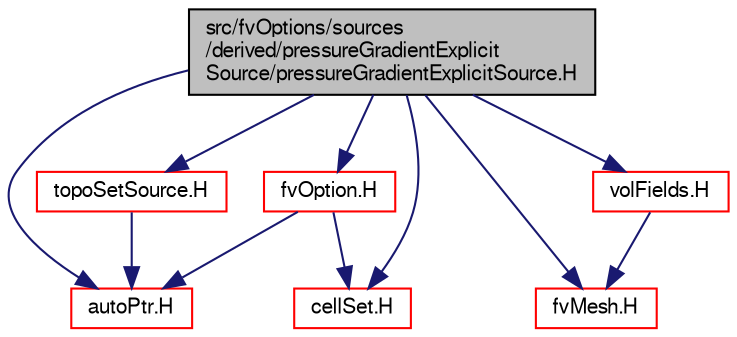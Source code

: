 digraph "src/fvOptions/sources/derived/pressureGradientExplicitSource/pressureGradientExplicitSource.H"
{
  bgcolor="transparent";
  edge [fontname="FreeSans",fontsize="10",labelfontname="FreeSans",labelfontsize="10"];
  node [fontname="FreeSans",fontsize="10",shape=record];
  Node0 [label="src/fvOptions/sources\l/derived/pressureGradientExplicit\lSource/pressureGradientExplicitSource.H",height=0.2,width=0.4,color="black", fillcolor="grey75", style="filled", fontcolor="black"];
  Node0 -> Node1 [color="midnightblue",fontsize="10",style="solid",fontname="FreeSans"];
  Node1 [label="autoPtr.H",height=0.2,width=0.4,color="red",URL="$a11078.html"];
  Node0 -> Node41 [color="midnightblue",fontsize="10",style="solid",fontname="FreeSans"];
  Node41 [label="topoSetSource.H",height=0.2,width=0.4,color="red",URL="$a08159.html"];
  Node41 -> Node1 [color="midnightblue",fontsize="10",style="solid",fontname="FreeSans"];
  Node0 -> Node146 [color="midnightblue",fontsize="10",style="solid",fontname="FreeSans"];
  Node146 [label="cellSet.H",height=0.2,width=0.4,color="red",URL="$a08117.html"];
  Node0 -> Node159 [color="midnightblue",fontsize="10",style="solid",fontname="FreeSans"];
  Node159 [label="fvMesh.H",height=0.2,width=0.4,color="red",URL="$a03533.html"];
  Node0 -> Node271 [color="midnightblue",fontsize="10",style="solid",fontname="FreeSans"];
  Node271 [label="volFields.H",height=0.2,width=0.4,color="red",URL="$a02750.html"];
  Node271 -> Node159 [color="midnightblue",fontsize="10",style="solid",fontname="FreeSans"];
  Node0 -> Node303 [color="midnightblue",fontsize="10",style="solid",fontname="FreeSans"];
  Node303 [label="fvOption.H",height=0.2,width=0.4,color="red",URL="$a04613.html"];
  Node303 -> Node146 [color="midnightblue",fontsize="10",style="solid",fontname="FreeSans"];
  Node303 -> Node1 [color="midnightblue",fontsize="10",style="solid",fontname="FreeSans"];
}
